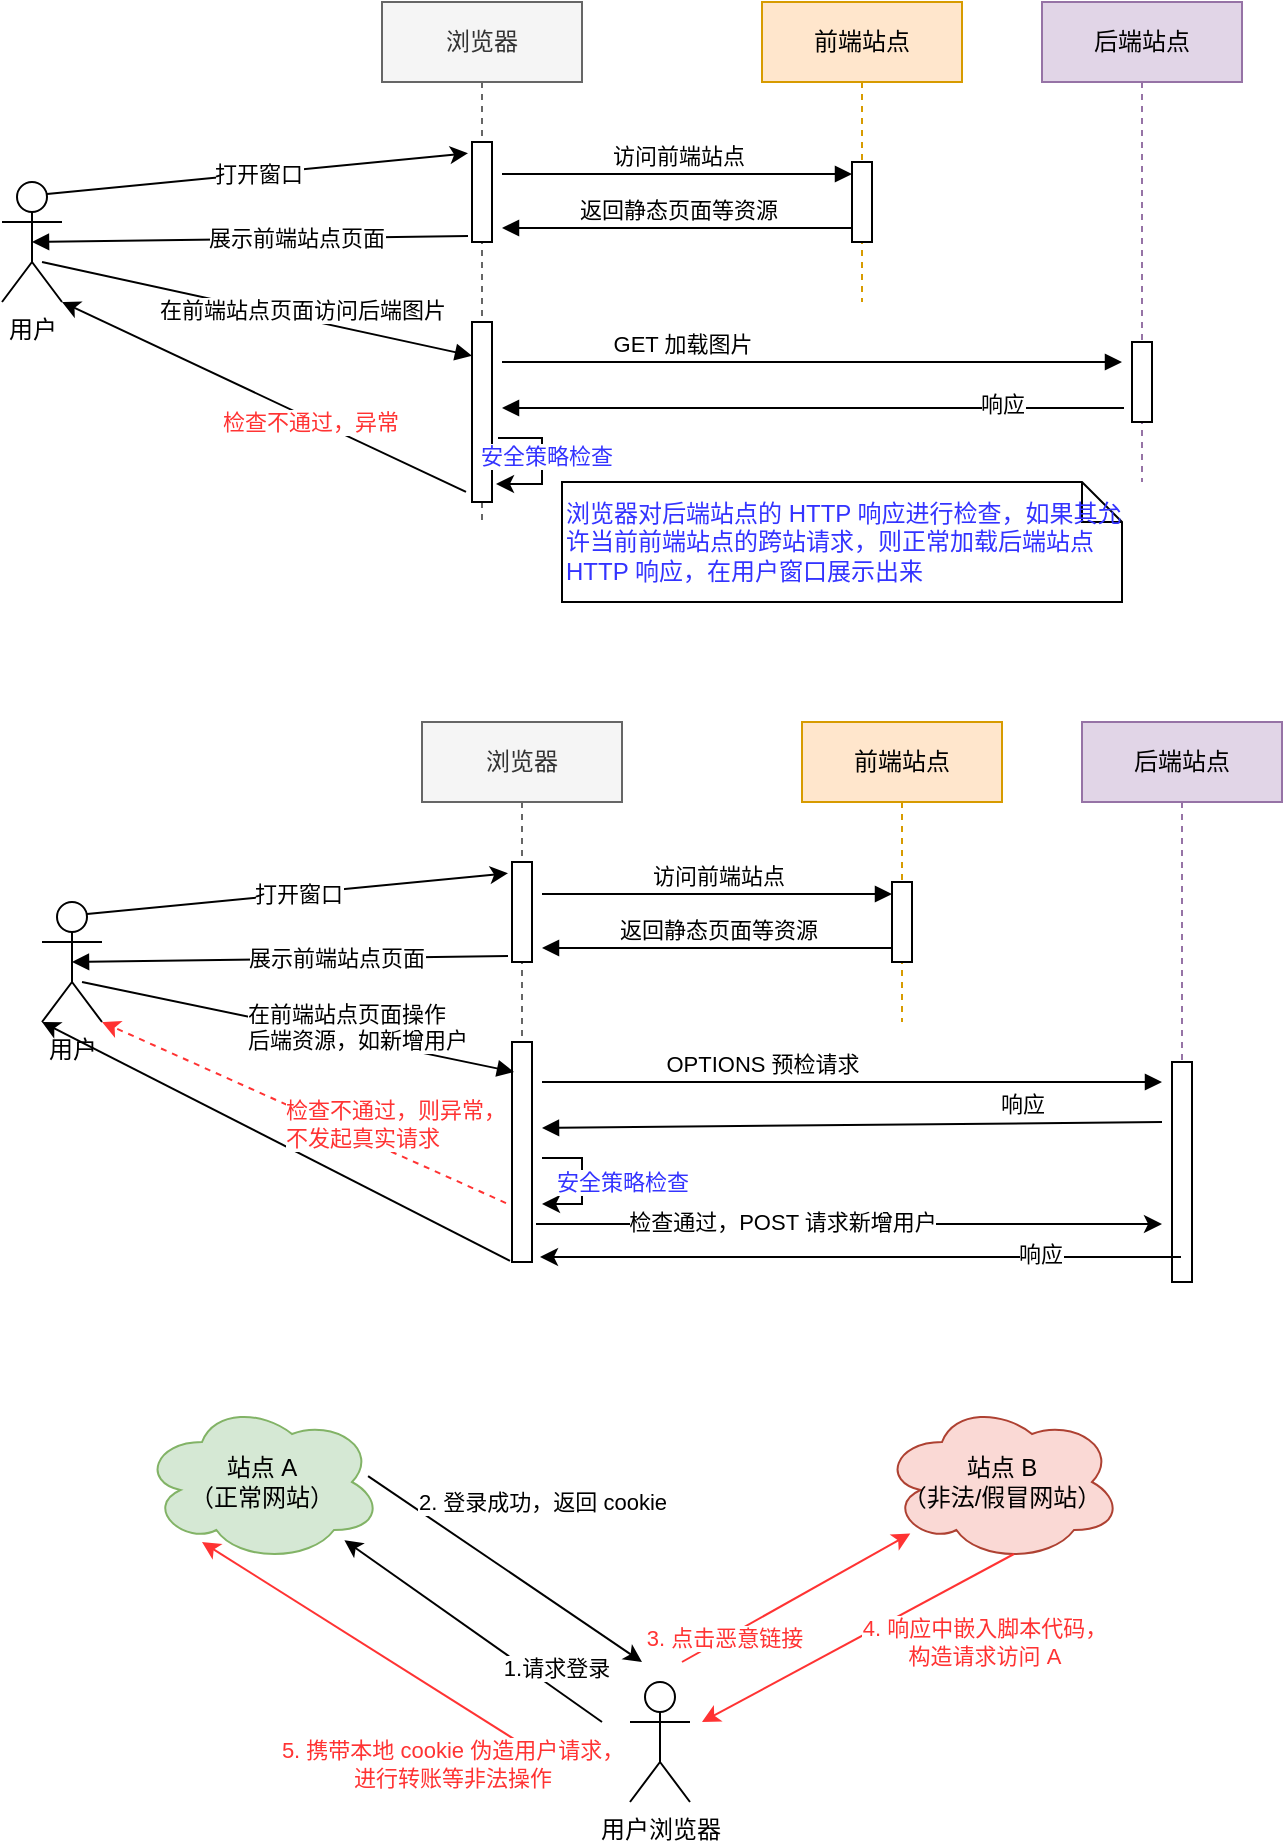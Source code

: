 <mxfile version="17.1.3" type="device"><diagram id="dsL6oakeFicBOrvGSXXl" name="Page-1"><mxGraphModel dx="1426" dy="737" grid="1" gridSize="10" guides="1" tooltips="1" connect="1" arrows="1" fold="1" page="1" pageScale="1" pageWidth="827" pageHeight="1169" math="0" shadow="0"><root><mxCell id="0"/><mxCell id="1" parent="0"/><mxCell id="KqFFl8Q1HsMbIKWnymEs-1" value="用户" style="shape=umlActor;verticalLabelPosition=bottom;verticalAlign=top;html=1;outlineConnect=0;" parent="1" vertex="1"><mxGeometry x="80" y="130" width="30" height="60" as="geometry"/></mxCell><mxCell id="KqFFl8Q1HsMbIKWnymEs-28" value="打开窗口" style="endArrow=classic;html=1;rounded=0;exitX=0.75;exitY=0.1;exitDx=0;exitDy=0;exitPerimeter=0;entryX=-0.2;entryY=0.113;entryDx=0;entryDy=0;entryPerimeter=0;" parent="1" source="KqFFl8Q1HsMbIKWnymEs-1" target="6zZBasE7abASGJB_xyah-2" edge="1"><mxGeometry width="50" height="50" relative="1" as="geometry"><mxPoint x="130" y="190" as="sourcePoint"/><mxPoint x="300" y="130" as="targetPoint"/></mxGeometry></mxCell><mxCell id="6zZBasE7abASGJB_xyah-1" value="浏览器" style="shape=umlLifeline;perimeter=lifelinePerimeter;whiteSpace=wrap;html=1;container=1;collapsible=0;recursiveResize=0;outlineConnect=0;fillColor=#f5f5f5;fontColor=#333333;strokeColor=#666666;" vertex="1" parent="1"><mxGeometry x="270" y="40" width="100" height="260" as="geometry"/></mxCell><mxCell id="6zZBasE7abASGJB_xyah-2" value="" style="html=1;points=[];perimeter=orthogonalPerimeter;" vertex="1" parent="6zZBasE7abASGJB_xyah-1"><mxGeometry x="45" y="70" width="10" height="50" as="geometry"/></mxCell><mxCell id="6zZBasE7abASGJB_xyah-13" value="" style="html=1;points=[];perimeter=orthogonalPerimeter;" vertex="1" parent="6zZBasE7abASGJB_xyah-1"><mxGeometry x="45" y="160" width="10" height="90" as="geometry"/></mxCell><mxCell id="6zZBasE7abASGJB_xyah-15" value="GET 加载图片" style="html=1;verticalAlign=bottom;endArrow=block;rounded=0;" edge="1" parent="6zZBasE7abASGJB_xyah-1"><mxGeometry x="-0.419" width="80" relative="1" as="geometry"><mxPoint x="60" y="180" as="sourcePoint"/><mxPoint x="370" y="180" as="targetPoint"/><mxPoint as="offset"/></mxGeometry></mxCell><mxCell id="6zZBasE7abASGJB_xyah-21" value="" style="endArrow=classic;html=1;rounded=0;exitX=1.3;exitY=0.644;exitDx=0;exitDy=0;exitPerimeter=0;entryX=1.2;entryY=0.9;entryDx=0;entryDy=0;entryPerimeter=0;" edge="1" parent="6zZBasE7abASGJB_xyah-1" source="6zZBasE7abASGJB_xyah-13" target="6zZBasE7abASGJB_xyah-13"><mxGeometry width="50" height="50" relative="1" as="geometry"><mxPoint x="170" y="290" as="sourcePoint"/><mxPoint x="220" y="240" as="targetPoint"/><Array as="points"><mxPoint x="80" y="218"/><mxPoint x="80" y="241"/></Array></mxGeometry></mxCell><mxCell id="6zZBasE7abASGJB_xyah-22" value="安全策略检查" style="edgeLabel;html=1;align=center;verticalAlign=middle;resizable=0;points=[];fontColor=#3333FF;" vertex="1" connectable="0" parent="6zZBasE7abASGJB_xyah-21"><mxGeometry x="-0.088" y="2" relative="1" as="geometry"><mxPoint as="offset"/></mxGeometry></mxCell><mxCell id="6zZBasE7abASGJB_xyah-4" value="前端站点" style="shape=umlLifeline;perimeter=lifelinePerimeter;whiteSpace=wrap;html=1;container=1;collapsible=0;recursiveResize=0;outlineConnect=0;fillColor=#ffe6cc;strokeColor=#d79b00;" vertex="1" parent="1"><mxGeometry x="460" y="40" width="100" height="150" as="geometry"/></mxCell><mxCell id="6zZBasE7abASGJB_xyah-5" value="" style="html=1;points=[];perimeter=orthogonalPerimeter;" vertex="1" parent="6zZBasE7abASGJB_xyah-4"><mxGeometry x="45" y="80" width="10" height="40" as="geometry"/></mxCell><mxCell id="6zZBasE7abASGJB_xyah-7" value="返回静态页面等资源" style="html=1;verticalAlign=bottom;endArrow=block;rounded=0;exitX=0;exitY=0.825;exitDx=0;exitDy=0;exitPerimeter=0;" edge="1" parent="1" source="6zZBasE7abASGJB_xyah-5"><mxGeometry width="80" relative="1" as="geometry"><mxPoint x="400" y="260" as="sourcePoint"/><mxPoint x="330" y="153" as="targetPoint"/></mxGeometry></mxCell><mxCell id="6zZBasE7abASGJB_xyah-3" value="访问前端站点" style="html=1;verticalAlign=bottom;endArrow=block;rounded=0;entryX=0;entryY=0.15;entryDx=0;entryDy=0;entryPerimeter=0;" edge="1" parent="1" target="6zZBasE7abASGJB_xyah-5"><mxGeometry width="80" relative="1" as="geometry"><mxPoint x="330" y="126" as="sourcePoint"/><mxPoint x="450" y="130" as="targetPoint"/></mxGeometry></mxCell><mxCell id="6zZBasE7abASGJB_xyah-9" value="" style="html=1;verticalAlign=bottom;endArrow=block;rounded=0;exitX=-0.2;exitY=0.94;exitDx=0;exitDy=0;exitPerimeter=0;entryX=0.5;entryY=0.5;entryDx=0;entryDy=0;entryPerimeter=0;" edge="1" parent="1" source="6zZBasE7abASGJB_xyah-2" target="KqFFl8Q1HsMbIKWnymEs-1"><mxGeometry width="80" relative="1" as="geometry"><mxPoint x="150" y="240" as="sourcePoint"/><mxPoint x="230" y="240" as="targetPoint"/></mxGeometry></mxCell><mxCell id="6zZBasE7abASGJB_xyah-10" value="展示前端站点页面" style="edgeLabel;html=1;align=center;verticalAlign=middle;resizable=0;points=[];" vertex="1" connectable="0" parent="6zZBasE7abASGJB_xyah-9"><mxGeometry x="-0.211" relative="1" as="geometry"><mxPoint as="offset"/></mxGeometry></mxCell><mxCell id="6zZBasE7abASGJB_xyah-14" value="在前端站点页面访问后端图片" style="html=1;verticalAlign=bottom;endArrow=block;rounded=0;exitX=0.667;exitY=0.667;exitDx=0;exitDy=0;exitPerimeter=0;entryX=0;entryY=0.188;entryDx=0;entryDy=0;entryPerimeter=0;" edge="1" parent="1" source="KqFFl8Q1HsMbIKWnymEs-1" target="6zZBasE7abASGJB_xyah-13"><mxGeometry x="0.218" y="-5" width="80" relative="1" as="geometry"><mxPoint x="190" y="220" as="sourcePoint"/><mxPoint x="270" y="220" as="targetPoint"/><mxPoint as="offset"/></mxGeometry></mxCell><mxCell id="6zZBasE7abASGJB_xyah-16" value="后端站点" style="shape=umlLifeline;perimeter=lifelinePerimeter;whiteSpace=wrap;html=1;container=1;collapsible=0;recursiveResize=0;outlineConnect=0;fillColor=#e1d5e7;strokeColor=#9673a6;" vertex="1" parent="1"><mxGeometry x="600" y="40" width="100" height="240" as="geometry"/></mxCell><mxCell id="6zZBasE7abASGJB_xyah-17" value="" style="html=1;points=[];perimeter=orthogonalPerimeter;" vertex="1" parent="6zZBasE7abASGJB_xyah-16"><mxGeometry x="45" y="170" width="10" height="40" as="geometry"/></mxCell><mxCell id="6zZBasE7abASGJB_xyah-18" value="响应" style="html=1;verticalAlign=bottom;endArrow=block;rounded=0;exitX=-0.4;exitY=0.825;exitDx=0;exitDy=0;exitPerimeter=0;" edge="1" parent="1" source="6zZBasE7abASGJB_xyah-17"><mxGeometry x="-0.608" y="7" width="80" relative="1" as="geometry"><mxPoint x="440" y="300" as="sourcePoint"/><mxPoint x="330" y="243" as="targetPoint"/><mxPoint as="offset"/></mxGeometry></mxCell><mxCell id="6zZBasE7abASGJB_xyah-23" value="" style="endArrow=classic;html=1;rounded=0;exitX=-0.3;exitY=0.944;exitDx=0;exitDy=0;exitPerimeter=0;entryX=1;entryY=1;entryDx=0;entryDy=0;entryPerimeter=0;" edge="1" parent="1" source="6zZBasE7abASGJB_xyah-13" target="KqFFl8Q1HsMbIKWnymEs-1"><mxGeometry width="50" height="50" relative="1" as="geometry"><mxPoint x="60" y="320" as="sourcePoint"/><mxPoint x="110" y="270" as="targetPoint"/></mxGeometry></mxCell><mxCell id="6zZBasE7abASGJB_xyah-24" value="检查不通过，异常" style="edgeLabel;html=1;align=center;verticalAlign=middle;resizable=0;points=[];fontColor=#FF3333;" vertex="1" connectable="0" parent="6zZBasE7abASGJB_xyah-23"><mxGeometry x="-0.234" y="2" relative="1" as="geometry"><mxPoint y="-1" as="offset"/></mxGeometry></mxCell><mxCell id="6zZBasE7abASGJB_xyah-28" value="浏览器对后端站点的 HTTP 响应进行检查，如果其允许当前前端站点的跨站请求，则正常加载后端站点 HTTP 响应，在用户窗口展示出来" style="shape=note;size=20;whiteSpace=wrap;html=1;fontColor=#3333FF;align=left;" vertex="1" parent="1"><mxGeometry x="360" y="280" width="280" height="60" as="geometry"/></mxCell><mxCell id="6zZBasE7abASGJB_xyah-29" value="用户" style="shape=umlActor;verticalLabelPosition=bottom;verticalAlign=top;html=1;outlineConnect=0;" vertex="1" parent="1"><mxGeometry x="100" y="490" width="30" height="60" as="geometry"/></mxCell><mxCell id="6zZBasE7abASGJB_xyah-30" value="打开窗口" style="endArrow=classic;html=1;rounded=0;exitX=0.75;exitY=0.1;exitDx=0;exitDy=0;exitPerimeter=0;entryX=-0.2;entryY=0.113;entryDx=0;entryDy=0;entryPerimeter=0;" edge="1" parent="1" source="6zZBasE7abASGJB_xyah-29" target="6zZBasE7abASGJB_xyah-32"><mxGeometry width="50" height="50" relative="1" as="geometry"><mxPoint x="150" y="550" as="sourcePoint"/><mxPoint x="320" y="490" as="targetPoint"/></mxGeometry></mxCell><mxCell id="6zZBasE7abASGJB_xyah-31" value="浏览器" style="shape=umlLifeline;perimeter=lifelinePerimeter;whiteSpace=wrap;html=1;container=1;collapsible=0;recursiveResize=0;outlineConnect=0;fillColor=#f5f5f5;fontColor=#333333;strokeColor=#666666;" vertex="1" parent="1"><mxGeometry x="290" y="400" width="100" height="270" as="geometry"/></mxCell><mxCell id="6zZBasE7abASGJB_xyah-32" value="" style="html=1;points=[];perimeter=orthogonalPerimeter;" vertex="1" parent="6zZBasE7abASGJB_xyah-31"><mxGeometry x="45" y="70" width="10" height="50" as="geometry"/></mxCell><mxCell id="6zZBasE7abASGJB_xyah-33" value="" style="html=1;points=[];perimeter=orthogonalPerimeter;" vertex="1" parent="6zZBasE7abASGJB_xyah-31"><mxGeometry x="45" y="160" width="10" height="110" as="geometry"/></mxCell><mxCell id="6zZBasE7abASGJB_xyah-34" value="OPTIONS 预检请求" style="html=1;verticalAlign=bottom;endArrow=block;rounded=0;" edge="1" parent="6zZBasE7abASGJB_xyah-31"><mxGeometry x="-0.29" width="80" relative="1" as="geometry"><mxPoint x="60" y="180" as="sourcePoint"/><mxPoint x="370" y="180" as="targetPoint"/><mxPoint as="offset"/></mxGeometry></mxCell><mxCell id="6zZBasE7abASGJB_xyah-35" value="" style="endArrow=classic;html=1;rounded=0;" edge="1" parent="6zZBasE7abASGJB_xyah-31"><mxGeometry width="50" height="50" relative="1" as="geometry"><mxPoint x="60" y="218" as="sourcePoint"/><mxPoint x="60" y="241" as="targetPoint"/><Array as="points"><mxPoint x="80" y="218"/><mxPoint x="80" y="241"/></Array></mxGeometry></mxCell><mxCell id="6zZBasE7abASGJB_xyah-36" value="安全策略检查" style="edgeLabel;html=1;align=center;verticalAlign=middle;resizable=0;points=[];fontColor=#3333FF;" vertex="1" connectable="0" parent="6zZBasE7abASGJB_xyah-35"><mxGeometry x="-0.088" y="2" relative="1" as="geometry"><mxPoint x="18" y="3" as="offset"/></mxGeometry></mxCell><mxCell id="6zZBasE7abASGJB_xyah-37" value="前端站点" style="shape=umlLifeline;perimeter=lifelinePerimeter;whiteSpace=wrap;html=1;container=1;collapsible=0;recursiveResize=0;outlineConnect=0;fillColor=#ffe6cc;strokeColor=#d79b00;" vertex="1" parent="1"><mxGeometry x="480" y="400" width="100" height="150" as="geometry"/></mxCell><mxCell id="6zZBasE7abASGJB_xyah-38" value="" style="html=1;points=[];perimeter=orthogonalPerimeter;" vertex="1" parent="6zZBasE7abASGJB_xyah-37"><mxGeometry x="45" y="80" width="10" height="40" as="geometry"/></mxCell><mxCell id="6zZBasE7abASGJB_xyah-39" value="返回静态页面等资源" style="html=1;verticalAlign=bottom;endArrow=block;rounded=0;exitX=0;exitY=0.825;exitDx=0;exitDy=0;exitPerimeter=0;" edge="1" parent="1" source="6zZBasE7abASGJB_xyah-38"><mxGeometry width="80" relative="1" as="geometry"><mxPoint x="420" y="620" as="sourcePoint"/><mxPoint x="350" y="513" as="targetPoint"/></mxGeometry></mxCell><mxCell id="6zZBasE7abASGJB_xyah-40" value="访问前端站点" style="html=1;verticalAlign=bottom;endArrow=block;rounded=0;entryX=0;entryY=0.15;entryDx=0;entryDy=0;entryPerimeter=0;" edge="1" parent="1" target="6zZBasE7abASGJB_xyah-38"><mxGeometry width="80" relative="1" as="geometry"><mxPoint x="350" y="486" as="sourcePoint"/><mxPoint x="470" y="490" as="targetPoint"/></mxGeometry></mxCell><mxCell id="6zZBasE7abASGJB_xyah-41" value="" style="html=1;verticalAlign=bottom;endArrow=block;rounded=0;exitX=-0.2;exitY=0.94;exitDx=0;exitDy=0;exitPerimeter=0;entryX=0.5;entryY=0.5;entryDx=0;entryDy=0;entryPerimeter=0;" edge="1" parent="1" source="6zZBasE7abASGJB_xyah-32" target="6zZBasE7abASGJB_xyah-29"><mxGeometry width="80" relative="1" as="geometry"><mxPoint x="170" y="600" as="sourcePoint"/><mxPoint x="250" y="600" as="targetPoint"/></mxGeometry></mxCell><mxCell id="6zZBasE7abASGJB_xyah-42" value="展示前端站点页面" style="edgeLabel;html=1;align=center;verticalAlign=middle;resizable=0;points=[];" vertex="1" connectable="0" parent="6zZBasE7abASGJB_xyah-41"><mxGeometry x="-0.211" relative="1" as="geometry"><mxPoint as="offset"/></mxGeometry></mxCell><mxCell id="6zZBasE7abASGJB_xyah-43" value="在前端站点页面操作&lt;br&gt;后端资源，如新增用户" style="html=1;verticalAlign=bottom;endArrow=block;rounded=0;exitX=0.667;exitY=0.667;exitDx=0;exitDy=0;exitPerimeter=0;entryX=0.1;entryY=0.136;entryDx=0;entryDy=0;entryPerimeter=0;align=left;" edge="1" parent="1" source="6zZBasE7abASGJB_xyah-29" target="6zZBasE7abASGJB_xyah-33"><mxGeometry x="-0.212" y="-21" width="80" relative="1" as="geometry"><mxPoint x="210" y="580" as="sourcePoint"/><mxPoint x="290" y="580" as="targetPoint"/><mxPoint as="offset"/></mxGeometry></mxCell><mxCell id="6zZBasE7abASGJB_xyah-44" value="后端站点" style="shape=umlLifeline;perimeter=lifelinePerimeter;whiteSpace=wrap;html=1;container=1;collapsible=0;recursiveResize=0;outlineConnect=0;fillColor=#e1d5e7;strokeColor=#9673a6;" vertex="1" parent="1"><mxGeometry x="620" y="400" width="100" height="280" as="geometry"/></mxCell><mxCell id="6zZBasE7abASGJB_xyah-45" value="" style="html=1;points=[];perimeter=orthogonalPerimeter;" vertex="1" parent="6zZBasE7abASGJB_xyah-44"><mxGeometry x="45" y="170" width="10" height="110" as="geometry"/></mxCell><mxCell id="6zZBasE7abASGJB_xyah-46" value="响应" style="html=1;verticalAlign=bottom;endArrow=block;rounded=0;" edge="1" parent="1"><mxGeometry x="-0.548" y="-1" width="80" relative="1" as="geometry"><mxPoint x="660" y="600" as="sourcePoint"/><mxPoint x="350" y="603" as="targetPoint"/><mxPoint as="offset"/></mxGeometry></mxCell><mxCell id="6zZBasE7abASGJB_xyah-47" value="" style="endArrow=classic;html=1;rounded=0;exitX=-0.1;exitY=0.995;exitDx=0;exitDy=0;exitPerimeter=0;entryX=0;entryY=1;entryDx=0;entryDy=0;entryPerimeter=0;" edge="1" parent="1" source="6zZBasE7abASGJB_xyah-33" target="6zZBasE7abASGJB_xyah-29"><mxGeometry width="50" height="50" relative="1" as="geometry"><mxPoint x="80" y="680" as="sourcePoint"/><mxPoint x="130" y="630" as="targetPoint"/></mxGeometry></mxCell><mxCell id="6zZBasE7abASGJB_xyah-50" value="" style="endArrow=classic;html=1;rounded=0;fontColor=#3333FF;exitX=1.2;exitY=0.827;exitDx=0;exitDy=0;exitPerimeter=0;" edge="1" parent="1" source="6zZBasE7abASGJB_xyah-33"><mxGeometry width="50" height="50" relative="1" as="geometry"><mxPoint x="490" y="700" as="sourcePoint"/><mxPoint x="660" y="651" as="targetPoint"/></mxGeometry></mxCell><mxCell id="6zZBasE7abASGJB_xyah-52" value="检查通过，POST 请求新增用户" style="edgeLabel;html=1;align=center;verticalAlign=middle;resizable=0;points=[];fontColor=#000000;" vertex="1" connectable="0" parent="6zZBasE7abASGJB_xyah-50"><mxGeometry x="-0.572" y="-1" relative="1" as="geometry"><mxPoint x="56" y="-2" as="offset"/></mxGeometry></mxCell><mxCell id="6zZBasE7abASGJB_xyah-53" value="" style="endArrow=classic;html=1;rounded=0;fontColor=#000000;entryX=1.4;entryY=0.977;entryDx=0;entryDy=0;entryPerimeter=0;" edge="1" parent="1" source="6zZBasE7abASGJB_xyah-44" target="6zZBasE7abASGJB_xyah-33"><mxGeometry width="50" height="50" relative="1" as="geometry"><mxPoint x="210" y="750" as="sourcePoint"/><mxPoint x="260" y="700" as="targetPoint"/></mxGeometry></mxCell><mxCell id="6zZBasE7abASGJB_xyah-54" value="响应" style="edgeLabel;html=1;align=center;verticalAlign=middle;resizable=0;points=[];fontColor=#000000;" vertex="1" connectable="0" parent="6zZBasE7abASGJB_xyah-53"><mxGeometry x="-0.56" y="-2" relative="1" as="geometry"><mxPoint as="offset"/></mxGeometry></mxCell><mxCell id="6zZBasE7abASGJB_xyah-55" value="" style="endArrow=classic;html=1;rounded=0;exitX=-0.3;exitY=0.732;exitDx=0;exitDy=0;exitPerimeter=0;entryX=1;entryY=1;entryDx=0;entryDy=0;entryPerimeter=0;dashed=1;strokeColor=#FF3333;" edge="1" parent="1" source="6zZBasE7abASGJB_xyah-33" target="6zZBasE7abASGJB_xyah-29"><mxGeometry width="50" height="50" relative="1" as="geometry"><mxPoint x="344" y="679.45" as="sourcePoint"/><mxPoint x="140" y="560" as="targetPoint"/></mxGeometry></mxCell><mxCell id="6zZBasE7abASGJB_xyah-56" value="检查不通过，则异常，&lt;br&gt;不发起真实请求" style="edgeLabel;html=1;align=left;verticalAlign=middle;resizable=0;points=[];fontColor=#FF3333;" vertex="1" connectable="0" parent="6zZBasE7abASGJB_xyah-55"><mxGeometry x="-0.289" y="-2" relative="1" as="geometry"><mxPoint x="-41" y="-6" as="offset"/></mxGeometry></mxCell><mxCell id="6zZBasE7abASGJB_xyah-58" value="用户浏览器" style="shape=umlActor;verticalLabelPosition=bottom;verticalAlign=top;html=1;outlineConnect=0;" vertex="1" parent="1"><mxGeometry x="394" y="880" width="30" height="60" as="geometry"/></mxCell><mxCell id="6zZBasE7abASGJB_xyah-59" value="站点 A&lt;br&gt;（正常网站）" style="ellipse;shape=cloud;whiteSpace=wrap;html=1;fillColor=#d5e8d4;strokeColor=#82b366;" vertex="1" parent="1"><mxGeometry x="150" y="740" width="120" height="80" as="geometry"/></mxCell><mxCell id="6zZBasE7abASGJB_xyah-60" value="1.请求登录" style="endArrow=classic;html=1;rounded=0;" edge="1" parent="1" target="6zZBasE7abASGJB_xyah-59"><mxGeometry x="-0.558" y="-10" width="50" height="50" relative="1" as="geometry"><mxPoint x="380" y="900" as="sourcePoint"/><mxPoint x="240" y="750" as="targetPoint"/><mxPoint y="1" as="offset"/></mxGeometry></mxCell><mxCell id="6zZBasE7abASGJB_xyah-61" value="" style="endArrow=classic;html=1;rounded=0;exitX=0.942;exitY=0.463;exitDx=0;exitDy=0;exitPerimeter=0;" edge="1" parent="1" source="6zZBasE7abASGJB_xyah-59"><mxGeometry width="50" height="50" relative="1" as="geometry"><mxPoint x="510" y="750" as="sourcePoint"/><mxPoint x="400" y="870" as="targetPoint"/></mxGeometry></mxCell><mxCell id="6zZBasE7abASGJB_xyah-62" value="2. 登录成功，返回 cookie" style="edgeLabel;html=1;align=center;verticalAlign=middle;resizable=0;points=[];" vertex="1" connectable="0" parent="6zZBasE7abASGJB_xyah-61"><mxGeometry x="0.12" y="3" relative="1" as="geometry"><mxPoint x="8" y="-37" as="offset"/></mxGeometry></mxCell><mxCell id="6zZBasE7abASGJB_xyah-63" value="站点 B&lt;br&gt;（非法/假冒网站）" style="ellipse;shape=cloud;whiteSpace=wrap;html=1;fillColor=#fad9d5;strokeColor=#ae4132;" vertex="1" parent="1"><mxGeometry x="520" y="740" width="120" height="80" as="geometry"/></mxCell><mxCell id="6zZBasE7abASGJB_xyah-64" value="" style="endArrow=classic;html=1;rounded=0;strokeColor=#FF3333;" edge="1" parent="1" target="6zZBasE7abASGJB_xyah-63"><mxGeometry width="50" height="50" relative="1" as="geometry"><mxPoint x="420" y="870" as="sourcePoint"/><mxPoint x="590" y="820" as="targetPoint"/></mxGeometry></mxCell><mxCell id="6zZBasE7abASGJB_xyah-65" value="3. 点击恶意链接" style="edgeLabel;html=1;align=center;verticalAlign=middle;resizable=0;points=[];fontColor=#FF3333;" vertex="1" connectable="0" parent="6zZBasE7abASGJB_xyah-64"><mxGeometry x="-0.637" relative="1" as="geometry"><mxPoint as="offset"/></mxGeometry></mxCell><mxCell id="6zZBasE7abASGJB_xyah-66" value="" style="endArrow=classic;html=1;rounded=0;exitX=0.55;exitY=0.95;exitDx=0;exitDy=0;exitPerimeter=0;strokeColor=#FF3333;" edge="1" parent="1" source="6zZBasE7abASGJB_xyah-63"><mxGeometry width="50" height="50" relative="1" as="geometry"><mxPoint x="610" y="760" as="sourcePoint"/><mxPoint x="430" y="900" as="targetPoint"/></mxGeometry></mxCell><mxCell id="6zZBasE7abASGJB_xyah-67" value="4. 响应中嵌入脚本代码，&lt;br&gt;构造请求访问 A" style="edgeLabel;html=1;align=center;verticalAlign=middle;resizable=0;points=[];fontColor=#FF3333;" vertex="1" connectable="0" parent="6zZBasE7abASGJB_xyah-66"><mxGeometry x="-0.642" y="-1" relative="1" as="geometry"><mxPoint x="13" y="30" as="offset"/></mxGeometry></mxCell><mxCell id="6zZBasE7abASGJB_xyah-68" value="" style="endArrow=classic;html=1;rounded=0;entryX=0.25;entryY=0.875;entryDx=0;entryDy=0;entryPerimeter=0;strokeColor=#FF3333;" edge="1" parent="1" target="6zZBasE7abASGJB_xyah-59"><mxGeometry width="50" height="50" relative="1" as="geometry"><mxPoint x="370" y="930" as="sourcePoint"/><mxPoint x="90" y="870" as="targetPoint"/></mxGeometry></mxCell><mxCell id="6zZBasE7abASGJB_xyah-69" value="5. 携带本地 cookie 伪造用户请求，&lt;br&gt;进行转账等非法操作" style="edgeLabel;html=1;align=center;verticalAlign=middle;resizable=0;points=[];fontColor=#FF3333;" vertex="1" connectable="0" parent="6zZBasE7abASGJB_xyah-68"><mxGeometry x="-0.692" y="1" relative="1" as="geometry"><mxPoint x="-36" y="8" as="offset"/></mxGeometry></mxCell></root></mxGraphModel></diagram></mxfile>